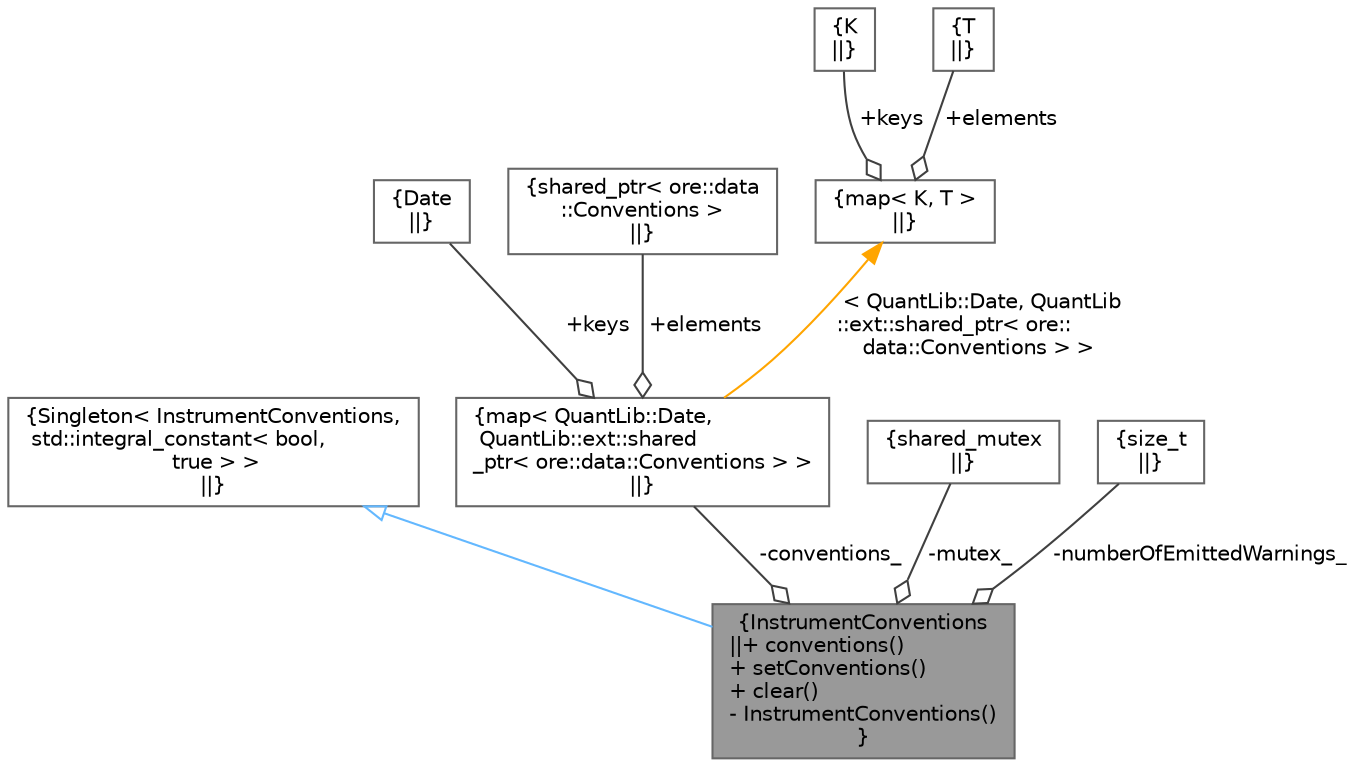 digraph "InstrumentConventions"
{
 // INTERACTIVE_SVG=YES
 // LATEX_PDF_SIZE
  bgcolor="transparent";
  edge [fontname=Helvetica,fontsize=10,labelfontname=Helvetica,labelfontsize=10];
  node [fontname=Helvetica,fontsize=10,shape=box,height=0.2,width=0.4];
  Node1 [label="{InstrumentConventions\n||+ conventions()\l+ setConventions()\l+ clear()\l- InstrumentConventions()\l}",height=0.2,width=0.4,color="gray40", fillcolor="grey60", style="filled", fontcolor="black",tooltip="Singleton to hold conventions."];
  Node2 -> Node1 [dir="back",color="steelblue1",style="solid",arrowtail="onormal"];
  Node2 [label="{Singleton\< InstrumentConventions,\l std::integral_constant\< bool,\l true \> \>\n||}",height=0.2,width=0.4,color="gray40", fillcolor="white", style="filled",tooltip=" "];
  Node3 -> Node1 [color="grey25",style="solid",label=" -conventions_" ,arrowhead="odiamond"];
  Node3 [label="{map\< QuantLib::Date,\l QuantLib::ext::shared\l_ptr\< ore::data::Conventions \> \>\n||}",height=0.2,width=0.4,color="gray40", fillcolor="white", style="filled",tooltip=" "];
  Node4 -> Node3 [color="grey25",style="solid",label=" +keys" ,arrowhead="odiamond"];
  Node4 [label="{Date\n||}",height=0.2,width=0.4,color="gray40", fillcolor="white", style="filled",tooltip=" "];
  Node5 -> Node3 [color="grey25",style="solid",label=" +elements" ,arrowhead="odiamond"];
  Node5 [label="{shared_ptr\< ore::data\l::Conventions \>\n||}",height=0.2,width=0.4,color="gray40", fillcolor="white", style="filled",tooltip=" "];
  Node6 -> Node3 [dir="back",color="orange",style="solid",label=" \< QuantLib::Date, QuantLib\l::ext::shared_ptr\< ore::\ldata::Conventions \> \>" ];
  Node6 [label="{map\< K, T \>\n||}",height=0.2,width=0.4,color="gray40", fillcolor="white", style="filled",tooltip=" "];
  Node7 -> Node6 [color="grey25",style="solid",label=" +keys" ,arrowhead="odiamond"];
  Node7 [label="{K\n||}",height=0.2,width=0.4,color="gray40", fillcolor="white", style="filled",tooltip=" "];
  Node8 -> Node6 [color="grey25",style="solid",label=" +elements" ,arrowhead="odiamond"];
  Node8 [label="{T\n||}",height=0.2,width=0.4,color="gray40", fillcolor="white", style="filled",tooltip=" "];
  Node9 -> Node1 [color="grey25",style="solid",label=" -mutex_" ,arrowhead="odiamond"];
  Node9 [label="{shared_mutex\n||}",height=0.2,width=0.4,color="gray40", fillcolor="white", style="filled",tooltip=" "];
  Node10 -> Node1 [color="grey25",style="solid",label=" -numberOfEmittedWarnings_" ,arrowhead="odiamond"];
  Node10 [label="{size_t\n||}",height=0.2,width=0.4,color="gray40", fillcolor="white", style="filled",tooltip=" "];
}
